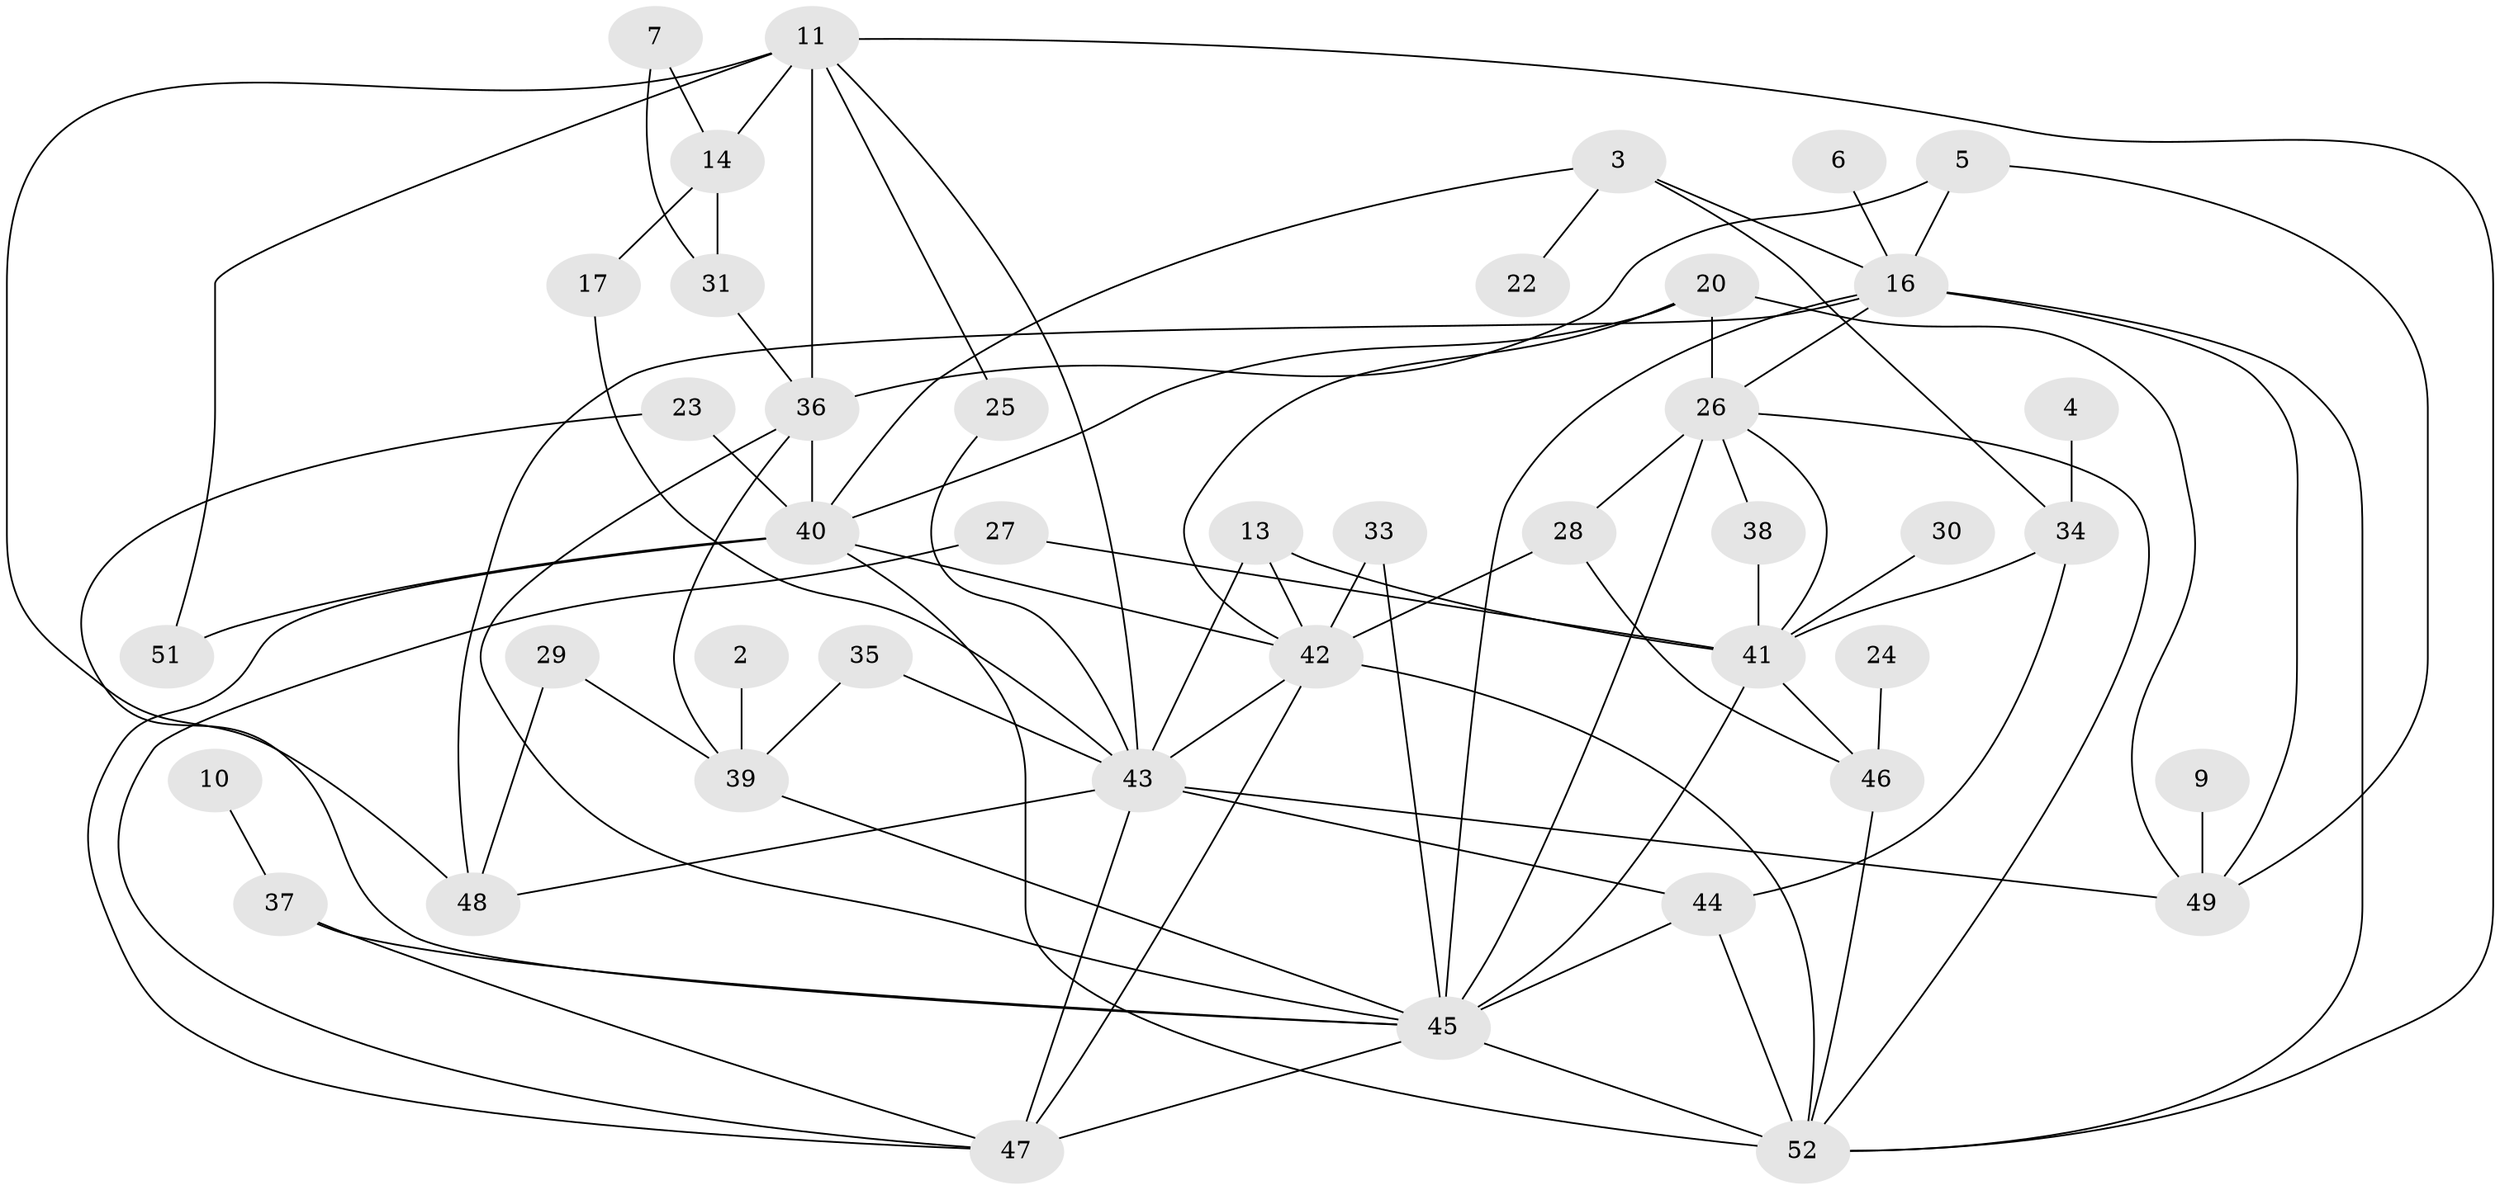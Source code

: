 // original degree distribution, {2: 0.25, 6: 0.057692307692307696, 4: 0.1346153846153846, 0: 0.07692307692307693, 1: 0.16346153846153846, 5: 0.04807692307692308, 3: 0.2403846153846154, 7: 0.028846153846153848}
// Generated by graph-tools (version 1.1) at 2025/49/03/09/25 03:49:06]
// undirected, 43 vertices, 84 edges
graph export_dot {
graph [start="1"]
  node [color=gray90,style=filled];
  2;
  3;
  4;
  5;
  6;
  7;
  9;
  10;
  11;
  13;
  14;
  16;
  17;
  20;
  22;
  23;
  24;
  25;
  26;
  27;
  28;
  29;
  30;
  31;
  33;
  34;
  35;
  36;
  37;
  38;
  39;
  40;
  41;
  42;
  43;
  44;
  45;
  46;
  47;
  48;
  49;
  51;
  52;
  2 -- 39 [weight=1.0];
  3 -- 16 [weight=1.0];
  3 -- 22 [weight=1.0];
  3 -- 34 [weight=1.0];
  3 -- 40 [weight=1.0];
  4 -- 34 [weight=1.0];
  5 -- 16 [weight=1.0];
  5 -- 36 [weight=1.0];
  5 -- 49 [weight=1.0];
  6 -- 16 [weight=1.0];
  7 -- 14 [weight=1.0];
  7 -- 31 [weight=1.0];
  9 -- 49 [weight=1.0];
  10 -- 37 [weight=1.0];
  11 -- 14 [weight=1.0];
  11 -- 25 [weight=1.0];
  11 -- 36 [weight=2.0];
  11 -- 43 [weight=1.0];
  11 -- 48 [weight=1.0];
  11 -- 51 [weight=1.0];
  11 -- 52 [weight=1.0];
  13 -- 41 [weight=1.0];
  13 -- 42 [weight=1.0];
  13 -- 43 [weight=1.0];
  14 -- 17 [weight=1.0];
  14 -- 31 [weight=1.0];
  16 -- 26 [weight=1.0];
  16 -- 45 [weight=1.0];
  16 -- 48 [weight=1.0];
  16 -- 49 [weight=1.0];
  16 -- 52 [weight=1.0];
  17 -- 43 [weight=1.0];
  20 -- 26 [weight=1.0];
  20 -- 40 [weight=1.0];
  20 -- 42 [weight=1.0];
  20 -- 49 [weight=1.0];
  23 -- 40 [weight=1.0];
  23 -- 45 [weight=1.0];
  24 -- 46 [weight=1.0];
  25 -- 43 [weight=1.0];
  26 -- 28 [weight=1.0];
  26 -- 38 [weight=1.0];
  26 -- 41 [weight=1.0];
  26 -- 45 [weight=1.0];
  26 -- 52 [weight=1.0];
  27 -- 41 [weight=1.0];
  27 -- 47 [weight=1.0];
  28 -- 42 [weight=1.0];
  28 -- 46 [weight=1.0];
  29 -- 39 [weight=1.0];
  29 -- 48 [weight=1.0];
  30 -- 41 [weight=1.0];
  31 -- 36 [weight=1.0];
  33 -- 42 [weight=1.0];
  33 -- 45 [weight=1.0];
  34 -- 41 [weight=1.0];
  34 -- 44 [weight=1.0];
  35 -- 39 [weight=1.0];
  35 -- 43 [weight=1.0];
  36 -- 39 [weight=1.0];
  36 -- 40 [weight=1.0];
  36 -- 45 [weight=1.0];
  37 -- 45 [weight=1.0];
  37 -- 47 [weight=1.0];
  38 -- 41 [weight=1.0];
  39 -- 45 [weight=1.0];
  40 -- 42 [weight=1.0];
  40 -- 47 [weight=1.0];
  40 -- 51 [weight=1.0];
  40 -- 52 [weight=1.0];
  41 -- 45 [weight=1.0];
  41 -- 46 [weight=1.0];
  42 -- 43 [weight=1.0];
  42 -- 47 [weight=1.0];
  42 -- 52 [weight=1.0];
  43 -- 44 [weight=1.0];
  43 -- 47 [weight=1.0];
  43 -- 48 [weight=1.0];
  43 -- 49 [weight=1.0];
  44 -- 45 [weight=1.0];
  44 -- 52 [weight=2.0];
  45 -- 47 [weight=1.0];
  45 -- 52 [weight=2.0];
  46 -- 52 [weight=2.0];
}
